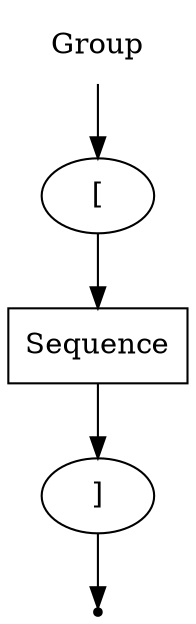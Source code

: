 digraph Optional {
    start [label = "Group" shape = plaintext];
    end [label = "" shape = point];
    A [label = "[" shape = oval];
    B [label = "Sequence" shape = box];
    C [label = "]" shape = oval];
    start -> A;
    A -> B;
    B -> C;
    C -> end;
}
